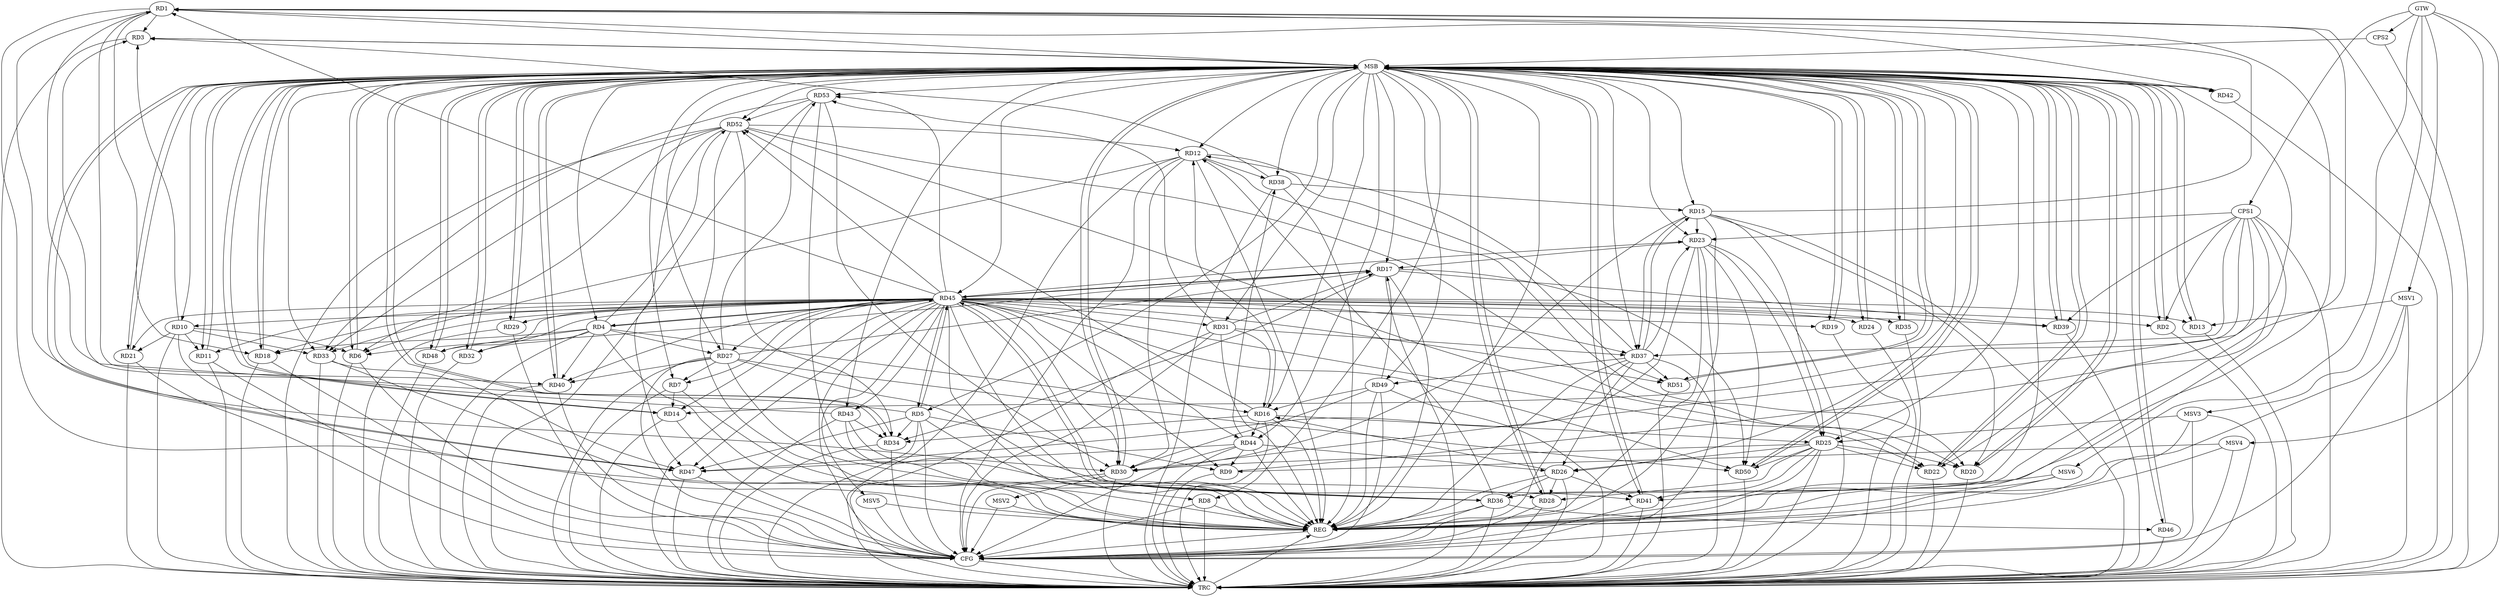 strict digraph G {
  RD1 [ label="RD1" ];
  RD2 [ label="RD2" ];
  RD3 [ label="RD3" ];
  RD4 [ label="RD4" ];
  RD5 [ label="RD5" ];
  RD6 [ label="RD6" ];
  RD7 [ label="RD7" ];
  RD8 [ label="RD8" ];
  RD9 [ label="RD9" ];
  RD10 [ label="RD10" ];
  RD11 [ label="RD11" ];
  RD12 [ label="RD12" ];
  RD13 [ label="RD13" ];
  RD14 [ label="RD14" ];
  RD15 [ label="RD15" ];
  RD16 [ label="RD16" ];
  RD17 [ label="RD17" ];
  RD18 [ label="RD18" ];
  RD19 [ label="RD19" ];
  RD20 [ label="RD20" ];
  RD21 [ label="RD21" ];
  RD22 [ label="RD22" ];
  RD23 [ label="RD23" ];
  RD24 [ label="RD24" ];
  RD25 [ label="RD25" ];
  RD26 [ label="RD26" ];
  RD27 [ label="RD27" ];
  RD28 [ label="RD28" ];
  RD29 [ label="RD29" ];
  RD30 [ label="RD30" ];
  RD31 [ label="RD31" ];
  RD32 [ label="RD32" ];
  RD33 [ label="RD33" ];
  RD34 [ label="RD34" ];
  RD35 [ label="RD35" ];
  RD36 [ label="RD36" ];
  RD37 [ label="RD37" ];
  RD38 [ label="RD38" ];
  RD39 [ label="RD39" ];
  RD40 [ label="RD40" ];
  RD41 [ label="RD41" ];
  RD42 [ label="RD42" ];
  RD43 [ label="RD43" ];
  RD44 [ label="RD44" ];
  RD45 [ label="RD45" ];
  RD46 [ label="RD46" ];
  RD47 [ label="RD47" ];
  RD48 [ label="RD48" ];
  RD49 [ label="RD49" ];
  RD50 [ label="RD50" ];
  RD51 [ label="RD51" ];
  RD52 [ label="RD52" ];
  RD53 [ label="RD53" ];
  CPS1 [ label="CPS1" ];
  CPS2 [ label="CPS2" ];
  GTW [ label="GTW" ];
  REG [ label="REG" ];
  MSB [ label="MSB" ];
  CFG [ label="CFG" ];
  TRC [ label="TRC" ];
  MSV1 [ label="MSV1" ];
  MSV2 [ label="MSV2" ];
  MSV3 [ label="MSV3" ];
  MSV4 [ label="MSV4" ];
  MSV5 [ label="MSV5" ];
  MSV6 [ label="MSV6" ];
  RD1 -> RD3;
  RD5 -> RD1;
  RD15 -> RD1;
  RD1 -> RD18;
  RD1 -> RD28;
  RD1 -> RD30;
  RD1 -> RD36;
  RD1 -> RD40;
  RD1 -> RD42;
  RD10 -> RD3;
  RD38 -> RD3;
  RD43 -> RD3;
  RD4 -> RD16;
  RD4 -> RD18;
  RD4 -> RD27;
  RD4 -> RD32;
  RD4 -> RD40;
  RD4 -> RD45;
  RD4 -> RD48;
  RD4 -> RD52;
  RD5 -> RD9;
  RD5 -> RD34;
  RD5 -> RD45;
  RD5 -> RD47;
  RD10 -> RD6;
  RD17 -> RD6;
  RD52 -> RD6;
  RD7 -> RD14;
  RD27 -> RD7;
  RD44 -> RD9;
  RD10 -> RD11;
  RD10 -> RD21;
  RD10 -> RD33;
  RD16 -> RD12;
  RD12 -> RD20;
  RD12 -> RD30;
  RD12 -> RD33;
  RD36 -> RD12;
  RD37 -> RD12;
  RD12 -> RD38;
  RD12 -> RD51;
  RD52 -> RD12;
  RD15 -> RD20;
  RD15 -> RD23;
  RD15 -> RD25;
  RD15 -> RD30;
  RD15 -> RD37;
  RD37 -> RD15;
  RD38 -> RD15;
  RD16 -> RD25;
  RD26 -> RD16;
  RD31 -> RD16;
  RD16 -> RD34;
  RD16 -> RD44;
  RD49 -> RD16;
  RD16 -> RD52;
  RD23 -> RD17;
  RD27 -> RD17;
  RD31 -> RD17;
  RD17 -> RD34;
  RD17 -> RD39;
  RD17 -> RD45;
  RD49 -> RD17;
  RD17 -> RD50;
  RD25 -> RD20;
  RD52 -> RD20;
  RD25 -> RD22;
  RD45 -> RD22;
  RD52 -> RD22;
  RD23 -> RD25;
  RD37 -> RD23;
  RD45 -> RD23;
  RD23 -> RD47;
  RD23 -> RD50;
  RD25 -> RD26;
  RD25 -> RD28;
  RD25 -> RD30;
  RD25 -> RD41;
  RD25 -> RD50;
  RD26 -> RD28;
  RD26 -> RD36;
  RD37 -> RD26;
  RD26 -> RD41;
  RD44 -> RD26;
  RD27 -> RD40;
  RD27 -> RD41;
  RD27 -> RD50;
  RD27 -> RD53;
  RD45 -> RD30;
  RD49 -> RD30;
  RD53 -> RD30;
  RD31 -> RD37;
  RD31 -> RD53;
  RD33 -> RD47;
  RD52 -> RD33;
  RD53 -> RD33;
  RD43 -> RD34;
  RD52 -> RD34;
  RD43 -> RD36;
  RD36 -> RD45;
  RD45 -> RD36;
  RD36 -> RD46;
  RD45 -> RD37;
  RD37 -> RD49;
  RD37 -> RD51;
  RD44 -> RD38;
  RD45 -> RD40;
  RD44 -> RD47;
  RD45 -> RD47;
  RD45 -> RD52;
  RD45 -> RD53;
  RD52 -> RD47;
  RD53 -> RD52;
  CPS1 -> RD22;
  CPS1 -> RD23;
  CPS1 -> RD2;
  CPS1 -> RD39;
  CPS1 -> RD37;
  CPS1 -> RD14;
  CPS1 -> RD30;
  GTW -> CPS1;
  GTW -> CPS2;
  RD1 -> REG;
  RD4 -> REG;
  RD5 -> REG;
  RD7 -> REG;
  RD8 -> REG;
  RD10 -> REG;
  RD12 -> REG;
  RD15 -> REG;
  RD16 -> REG;
  RD17 -> REG;
  RD23 -> REG;
  RD25 -> REG;
  RD26 -> REG;
  RD27 -> REG;
  RD31 -> REG;
  RD33 -> REG;
  RD36 -> REG;
  RD37 -> REG;
  RD38 -> REG;
  RD43 -> REG;
  RD44 -> REG;
  RD45 -> REG;
  RD49 -> REG;
  RD52 -> REG;
  RD53 -> REG;
  CPS1 -> REG;
  RD2 -> MSB;
  MSB -> RD10;
  MSB -> RD11;
  MSB -> RD36;
  MSB -> RD46;
  MSB -> RD50;
  MSB -> REG;
  RD3 -> MSB;
  MSB -> RD1;
  MSB -> RD18;
  MSB -> RD23;
  MSB -> RD26;
  MSB -> RD33;
  MSB -> RD34;
  MSB -> RD51;
  RD6 -> MSB;
  MSB -> RD22;
  MSB -> RD40;
  MSB -> RD49;
  RD9 -> MSB;
  MSB -> RD5;
  MSB -> RD28;
  MSB -> RD30;
  MSB -> RD32;
  MSB -> RD35;
  RD11 -> MSB;
  MSB -> RD8;
  MSB -> RD12;
  MSB -> RD19;
  MSB -> RD21;
  MSB -> RD31;
  MSB -> RD41;
  MSB -> RD43;
  RD13 -> MSB;
  MSB -> RD3;
  MSB -> RD25;
  RD14 -> MSB;
  MSB -> RD20;
  MSB -> RD24;
  MSB -> RD27;
  MSB -> RD38;
  MSB -> RD44;
  RD18 -> MSB;
  MSB -> RD7;
  MSB -> RD37;
  RD19 -> MSB;
  MSB -> RD13;
  RD20 -> MSB;
  MSB -> RD2;
  MSB -> RD52;
  RD21 -> MSB;
  MSB -> RD16;
  MSB -> RD45;
  RD22 -> MSB;
  MSB -> RD42;
  RD24 -> MSB;
  MSB -> RD47;
  RD28 -> MSB;
  RD29 -> MSB;
  MSB -> RD39;
  RD30 -> MSB;
  MSB -> RD4;
  MSB -> RD14;
  MSB -> RD15;
  RD32 -> MSB;
  RD34 -> MSB;
  MSB -> RD29;
  RD35 -> MSB;
  MSB -> RD17;
  RD39 -> MSB;
  MSB -> RD53;
  RD40 -> MSB;
  RD41 -> MSB;
  MSB -> RD48;
  RD42 -> MSB;
  MSB -> RD6;
  RD46 -> MSB;
  RD47 -> MSB;
  RD48 -> MSB;
  RD50 -> MSB;
  RD51 -> MSB;
  CPS2 -> MSB;
  RD37 -> CFG;
  RD6 -> CFG;
  RD8 -> CFG;
  RD12 -> CFG;
  RD27 -> CFG;
  RD41 -> CFG;
  RD28 -> CFG;
  RD44 -> CFG;
  RD29 -> CFG;
  RD45 -> CFG;
  RD14 -> CFG;
  RD5 -> CFG;
  RD47 -> CFG;
  RD31 -> CFG;
  RD49 -> CFG;
  RD18 -> CFG;
  RD36 -> CFG;
  RD30 -> CFG;
  RD40 -> CFG;
  RD11 -> CFG;
  RD34 -> CFG;
  RD23 -> CFG;
  RD21 -> CFG;
  REG -> CFG;
  RD1 -> TRC;
  RD2 -> TRC;
  RD3 -> TRC;
  RD4 -> TRC;
  RD5 -> TRC;
  RD6 -> TRC;
  RD7 -> TRC;
  RD8 -> TRC;
  RD9 -> TRC;
  RD10 -> TRC;
  RD11 -> TRC;
  RD12 -> TRC;
  RD13 -> TRC;
  RD14 -> TRC;
  RD15 -> TRC;
  RD16 -> TRC;
  RD17 -> TRC;
  RD18 -> TRC;
  RD19 -> TRC;
  RD20 -> TRC;
  RD21 -> TRC;
  RD22 -> TRC;
  RD23 -> TRC;
  RD24 -> TRC;
  RD25 -> TRC;
  RD26 -> TRC;
  RD27 -> TRC;
  RD28 -> TRC;
  RD29 -> TRC;
  RD30 -> TRC;
  RD31 -> TRC;
  RD32 -> TRC;
  RD33 -> TRC;
  RD34 -> TRC;
  RD35 -> TRC;
  RD36 -> TRC;
  RD37 -> TRC;
  RD38 -> TRC;
  RD39 -> TRC;
  RD40 -> TRC;
  RD41 -> TRC;
  RD42 -> TRC;
  RD43 -> TRC;
  RD44 -> TRC;
  RD45 -> TRC;
  RD46 -> TRC;
  RD47 -> TRC;
  RD48 -> TRC;
  RD49 -> TRC;
  RD50 -> TRC;
  RD51 -> TRC;
  RD52 -> TRC;
  RD53 -> TRC;
  CPS1 -> TRC;
  CPS2 -> TRC;
  GTW -> TRC;
  CFG -> TRC;
  TRC -> REG;
  RD45 -> RD27;
  RD45 -> RD8;
  RD45 -> RD51;
  RD45 -> RD19;
  RD45 -> RD44;
  RD45 -> RD21;
  RD45 -> RD32;
  RD45 -> RD4;
  RD45 -> RD43;
  RD45 -> RD50;
  RD45 -> RD13;
  RD45 -> RD17;
  RD45 -> RD7;
  RD45 -> RD35;
  RD45 -> RD14;
  RD45 -> RD18;
  RD45 -> RD29;
  RD45 -> RD11;
  RD45 -> RD39;
  RD45 -> RD2;
  RD45 -> RD6;
  RD45 -> RD9;
  RD45 -> RD48;
  RD45 -> RD24;
  RD45 -> RD5;
  RD45 -> RD31;
  RD45 -> RD10;
  RD45 -> RD1;
  MSV1 -> RD13;
  GTW -> MSV1;
  MSV1 -> REG;
  MSV1 -> TRC;
  MSV1 -> CFG;
  RD30 -> MSV2;
  MSV2 -> REG;
  MSV2 -> CFG;
  MSV3 -> RD25;
  GTW -> MSV3;
  MSV3 -> REG;
  MSV3 -> TRC;
  MSV3 -> CFG;
  MSV4 -> RD9;
  GTW -> MSV4;
  MSV4 -> REG;
  MSV4 -> TRC;
  RD45 -> MSV5;
  MSV5 -> REG;
  MSV5 -> CFG;
  MSV6 -> RD41;
  GTW -> MSV6;
  MSV6 -> REG;
  MSV6 -> CFG;
}
